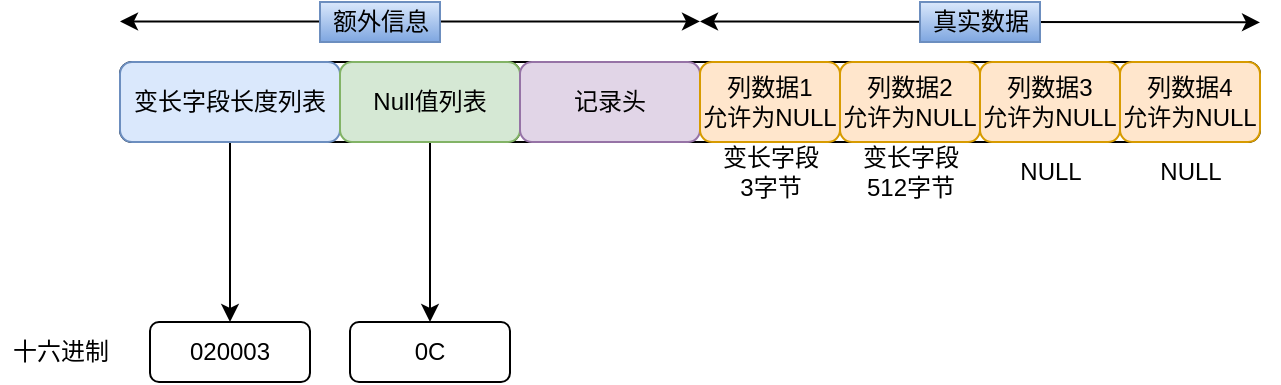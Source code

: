 <mxfile version="17.4.0" type="github">
  <diagram id="OKsfRRN5Ipy3Lt6ysRJw" name="第 1 页">
    <mxGraphModel dx="1420" dy="318" grid="1" gridSize="10" guides="1" tooltips="1" connect="1" arrows="1" fold="1" page="1" pageScale="1" pageWidth="827" pageHeight="1169" math="0" shadow="0">
      <root>
        <mxCell id="0" />
        <mxCell id="1" parent="0" />
        <mxCell id="lqTKCHf7MQ-JLIQNxQ7t-1" value="" style="rounded=1;whiteSpace=wrap;html=1;" vertex="1" parent="1">
          <mxGeometry x="20" y="180" width="550" height="40" as="geometry" />
        </mxCell>
        <mxCell id="lqTKCHf7MQ-JLIQNxQ7t-2" value="" style="rounded=1;whiteSpace=wrap;html=1;" vertex="1" parent="1">
          <mxGeometry y="180" width="200" height="40" as="geometry" />
        </mxCell>
        <mxCell id="lqTKCHf7MQ-JLIQNxQ7t-23" style="edgeStyle=orthogonalEdgeStyle;rounded=0;orthogonalLoop=1;jettySize=auto;html=1;exitX=0.5;exitY=1;exitDx=0;exitDy=0;" edge="1" parent="1" source="lqTKCHf7MQ-JLIQNxQ7t-3" target="lqTKCHf7MQ-JLIQNxQ7t-22">
          <mxGeometry relative="1" as="geometry" />
        </mxCell>
        <mxCell id="lqTKCHf7MQ-JLIQNxQ7t-3" value="变长字段长度列表" style="rounded=1;whiteSpace=wrap;html=1;fillColor=#dae8fc;strokeColor=#6c8ebf;" vertex="1" parent="1">
          <mxGeometry y="180" width="110" height="40" as="geometry" />
        </mxCell>
        <mxCell id="lqTKCHf7MQ-JLIQNxQ7t-26" style="edgeStyle=orthogonalEdgeStyle;rounded=0;orthogonalLoop=1;jettySize=auto;html=1;exitX=0.5;exitY=1;exitDx=0;exitDy=0;entryX=0.5;entryY=0;entryDx=0;entryDy=0;" edge="1" parent="1" source="lqTKCHf7MQ-JLIQNxQ7t-4" target="lqTKCHf7MQ-JLIQNxQ7t-24">
          <mxGeometry relative="1" as="geometry" />
        </mxCell>
        <mxCell id="lqTKCHf7MQ-JLIQNxQ7t-4" value="Null值列表" style="rounded=1;whiteSpace=wrap;html=1;fillColor=#d5e8d4;strokeColor=#82b366;" vertex="1" parent="1">
          <mxGeometry x="110" y="180" width="90" height="40" as="geometry" />
        </mxCell>
        <mxCell id="lqTKCHf7MQ-JLIQNxQ7t-6" value="记录头" style="rounded=1;whiteSpace=wrap;html=1;fillColor=#e1d5e7;strokeColor=#9673a6;" vertex="1" parent="1">
          <mxGeometry x="200" y="180" width="90" height="40" as="geometry" />
        </mxCell>
        <mxCell id="lqTKCHf7MQ-JLIQNxQ7t-7" value="列数据1&lt;br&gt;允许为NULL" style="rounded=1;whiteSpace=wrap;html=1;fillColor=#ffe6cc;strokeColor=#d79b00;" vertex="1" parent="1">
          <mxGeometry x="290" y="180" width="70" height="40" as="geometry" />
        </mxCell>
        <mxCell id="lqTKCHf7MQ-JLIQNxQ7t-8" value="列数据2&lt;br&gt;允许为NULL" style="rounded=1;whiteSpace=wrap;html=1;fillColor=#ffe6cc;strokeColor=#d79b00;" vertex="1" parent="1">
          <mxGeometry x="360" y="180" width="70" height="40" as="geometry" />
        </mxCell>
        <mxCell id="lqTKCHf7MQ-JLIQNxQ7t-9" value="列数据3&lt;br&gt;允许为NULL" style="rounded=1;whiteSpace=wrap;html=1;fillColor=#ffe6cc;strokeColor=#d79b00;" vertex="1" parent="1">
          <mxGeometry x="430" y="180" width="70" height="40" as="geometry" />
        </mxCell>
        <mxCell id="lqTKCHf7MQ-JLIQNxQ7t-10" value="" style="endArrow=classic;startArrow=classic;html=1;rounded=0;" edge="1" parent="1">
          <mxGeometry width="50" height="50" relative="1" as="geometry">
            <mxPoint y="159.71" as="sourcePoint" />
            <mxPoint x="290" y="159.71" as="targetPoint" />
          </mxGeometry>
        </mxCell>
        <mxCell id="lqTKCHf7MQ-JLIQNxQ7t-11" value="额外信息" style="text;html=1;align=center;verticalAlign=middle;resizable=0;points=[];autosize=1;strokeColor=#6c8ebf;fillColor=#dae8fc;gradientColor=#7ea6e0;" vertex="1" parent="1">
          <mxGeometry x="100" y="150" width="60" height="20" as="geometry" />
        </mxCell>
        <mxCell id="lqTKCHf7MQ-JLIQNxQ7t-14" value="" style="endArrow=classic;startArrow=classic;html=1;rounded=0;" edge="1" parent="1">
          <mxGeometry width="50" height="50" relative="1" as="geometry">
            <mxPoint x="290" y="159.71" as="sourcePoint" />
            <mxPoint x="570" y="160.19" as="targetPoint" />
          </mxGeometry>
        </mxCell>
        <mxCell id="lqTKCHf7MQ-JLIQNxQ7t-15" value="真实数据" style="text;html=1;align=center;verticalAlign=middle;resizable=0;points=[];autosize=1;strokeColor=#6c8ebf;fillColor=#dae8fc;gradientColor=#7ea6e0;" vertex="1" parent="1">
          <mxGeometry x="400" y="150" width="60" height="20" as="geometry" />
        </mxCell>
        <mxCell id="lqTKCHf7MQ-JLIQNxQ7t-16" value="列数据4&lt;br&gt;允许为NULL" style="rounded=1;whiteSpace=wrap;html=1;fillColor=#ffe6cc;strokeColor=#d79b00;" vertex="1" parent="1">
          <mxGeometry x="500" y="180" width="70" height="40" as="geometry" />
        </mxCell>
        <mxCell id="lqTKCHf7MQ-JLIQNxQ7t-18" value="变长字段&lt;br&gt;3字节" style="text;html=1;align=center;verticalAlign=middle;resizable=0;points=[];autosize=1;" vertex="1" parent="1">
          <mxGeometry x="295" y="220" width="60" height="30" as="geometry" />
        </mxCell>
        <mxCell id="lqTKCHf7MQ-JLIQNxQ7t-19" value="变长字段&lt;br&gt;512字节" style="text;html=1;align=center;verticalAlign=middle;resizable=0;points=[];autosize=1;" vertex="1" parent="1">
          <mxGeometry x="365" y="220" width="60" height="30" as="geometry" />
        </mxCell>
        <mxCell id="lqTKCHf7MQ-JLIQNxQ7t-20" value="NULL" style="text;html=1;align=center;verticalAlign=middle;resizable=0;points=[];autosize=1;" vertex="1" parent="1">
          <mxGeometry x="440" y="225" width="50" height="20" as="geometry" />
        </mxCell>
        <mxCell id="lqTKCHf7MQ-JLIQNxQ7t-21" value="NULL" style="text;html=1;align=center;verticalAlign=middle;resizable=0;points=[];autosize=1;" vertex="1" parent="1">
          <mxGeometry x="510" y="225" width="50" height="20" as="geometry" />
        </mxCell>
        <mxCell id="lqTKCHf7MQ-JLIQNxQ7t-22" value="020003" style="rounded=1;whiteSpace=wrap;html=1;" vertex="1" parent="1">
          <mxGeometry x="15" y="310" width="80" height="30" as="geometry" />
        </mxCell>
        <mxCell id="lqTKCHf7MQ-JLIQNxQ7t-24" value="0C" style="rounded=1;whiteSpace=wrap;html=1;" vertex="1" parent="1">
          <mxGeometry x="115" y="310" width="80" height="30" as="geometry" />
        </mxCell>
        <mxCell id="lqTKCHf7MQ-JLIQNxQ7t-25" value="十六进制" style="text;html=1;align=center;verticalAlign=middle;resizable=0;points=[];autosize=1;strokeColor=none;fillColor=none;" vertex="1" parent="1">
          <mxGeometry x="-60" y="315" width="60" height="20" as="geometry" />
        </mxCell>
      </root>
    </mxGraphModel>
  </diagram>
</mxfile>
